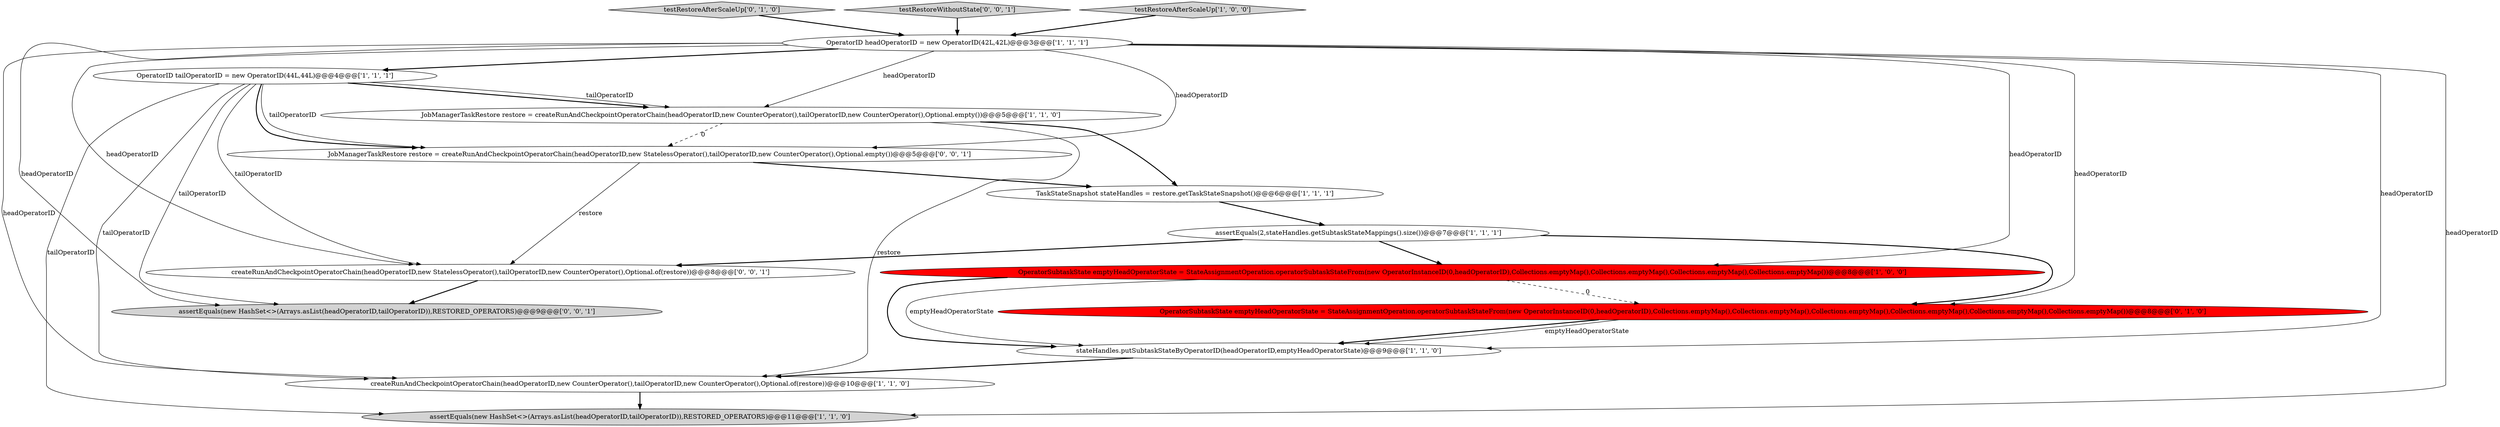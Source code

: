 digraph {
1 [style = filled, label = "JobManagerTaskRestore restore = createRunAndCheckpointOperatorChain(headOperatorID,new CounterOperator(),tailOperatorID,new CounterOperator(),Optional.empty())@@@5@@@['1', '1', '0']", fillcolor = white, shape = ellipse image = "AAA0AAABBB1BBB"];
15 [style = filled, label = "assertEquals(new HashSet<>(Arrays.asList(headOperatorID,tailOperatorID)),RESTORED_OPERATORS)@@@9@@@['0', '0', '1']", fillcolor = lightgray, shape = ellipse image = "AAA0AAABBB3BBB"];
3 [style = filled, label = "OperatorSubtaskState emptyHeadOperatorState = StateAssignmentOperation.operatorSubtaskStateFrom(new OperatorInstanceID(0,headOperatorID),Collections.emptyMap(),Collections.emptyMap(),Collections.emptyMap(),Collections.emptyMap())@@@8@@@['1', '0', '0']", fillcolor = red, shape = ellipse image = "AAA1AAABBB1BBB"];
6 [style = filled, label = "stateHandles.putSubtaskStateByOperatorID(headOperatorID,emptyHeadOperatorState)@@@9@@@['1', '1', '0']", fillcolor = white, shape = ellipse image = "AAA0AAABBB1BBB"];
10 [style = filled, label = "OperatorSubtaskState emptyHeadOperatorState = StateAssignmentOperation.operatorSubtaskStateFrom(new OperatorInstanceID(0,headOperatorID),Collections.emptyMap(),Collections.emptyMap(),Collections.emptyMap(),Collections.emptyMap(),Collections.emptyMap(),Collections.emptyMap())@@@8@@@['0', '1', '0']", fillcolor = red, shape = ellipse image = "AAA1AAABBB2BBB"];
8 [style = filled, label = "createRunAndCheckpointOperatorChain(headOperatorID,new CounterOperator(),tailOperatorID,new CounterOperator(),Optional.of(restore))@@@10@@@['1', '1', '0']", fillcolor = white, shape = ellipse image = "AAA0AAABBB1BBB"];
11 [style = filled, label = "testRestoreAfterScaleUp['0', '1', '0']", fillcolor = lightgray, shape = diamond image = "AAA0AAABBB2BBB"];
13 [style = filled, label = "createRunAndCheckpointOperatorChain(headOperatorID,new StatelessOperator(),tailOperatorID,new CounterOperator(),Optional.of(restore))@@@8@@@['0', '0', '1']", fillcolor = white, shape = ellipse image = "AAA0AAABBB3BBB"];
4 [style = filled, label = "TaskStateSnapshot stateHandles = restore.getTaskStateSnapshot()@@@6@@@['1', '1', '1']", fillcolor = white, shape = ellipse image = "AAA0AAABBB1BBB"];
14 [style = filled, label = "JobManagerTaskRestore restore = createRunAndCheckpointOperatorChain(headOperatorID,new StatelessOperator(),tailOperatorID,new CounterOperator(),Optional.empty())@@@5@@@['0', '0', '1']", fillcolor = white, shape = ellipse image = "AAA0AAABBB3BBB"];
0 [style = filled, label = "OperatorID headOperatorID = new OperatorID(42L,42L)@@@3@@@['1', '1', '1']", fillcolor = white, shape = ellipse image = "AAA0AAABBB1BBB"];
12 [style = filled, label = "testRestoreWithoutState['0', '0', '1']", fillcolor = lightgray, shape = diamond image = "AAA0AAABBB3BBB"];
5 [style = filled, label = "assertEquals(2,stateHandles.getSubtaskStateMappings().size())@@@7@@@['1', '1', '1']", fillcolor = white, shape = ellipse image = "AAA0AAABBB1BBB"];
7 [style = filled, label = "assertEquals(new HashSet<>(Arrays.asList(headOperatorID,tailOperatorID)),RESTORED_OPERATORS)@@@11@@@['1', '1', '0']", fillcolor = lightgray, shape = ellipse image = "AAA0AAABBB1BBB"];
9 [style = filled, label = "testRestoreAfterScaleUp['1', '0', '0']", fillcolor = lightgray, shape = diamond image = "AAA0AAABBB1BBB"];
2 [style = filled, label = "OperatorID tailOperatorID = new OperatorID(44L,44L)@@@4@@@['1', '1', '1']", fillcolor = white, shape = ellipse image = "AAA0AAABBB1BBB"];
5->3 [style = bold, label=""];
5->10 [style = bold, label=""];
1->8 [style = solid, label="restore"];
1->4 [style = bold, label=""];
9->0 [style = bold, label=""];
0->3 [style = solid, label="headOperatorID"];
2->13 [style = solid, label="tailOperatorID"];
1->14 [style = dashed, label="0"];
2->1 [style = bold, label=""];
0->2 [style = bold, label=""];
0->7 [style = solid, label="headOperatorID"];
3->6 [style = bold, label=""];
0->8 [style = solid, label="headOperatorID"];
12->0 [style = bold, label=""];
10->6 [style = bold, label=""];
0->10 [style = solid, label="headOperatorID"];
8->7 [style = bold, label=""];
2->15 [style = solid, label="tailOperatorID"];
10->6 [style = solid, label="emptyHeadOperatorState"];
0->15 [style = solid, label="headOperatorID"];
11->0 [style = bold, label=""];
2->8 [style = solid, label="tailOperatorID"];
0->1 [style = solid, label="headOperatorID"];
14->13 [style = solid, label="restore"];
0->13 [style = solid, label="headOperatorID"];
2->14 [style = solid, label="tailOperatorID"];
5->13 [style = bold, label=""];
2->14 [style = bold, label=""];
6->8 [style = bold, label=""];
2->7 [style = solid, label="tailOperatorID"];
3->10 [style = dashed, label="0"];
13->15 [style = bold, label=""];
0->6 [style = solid, label="headOperatorID"];
0->14 [style = solid, label="headOperatorID"];
4->5 [style = bold, label=""];
3->6 [style = solid, label="emptyHeadOperatorState"];
14->4 [style = bold, label=""];
2->1 [style = solid, label="tailOperatorID"];
}
